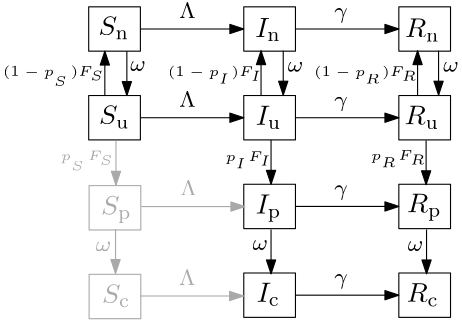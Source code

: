 <?xml version="1.0"?>
<!DOCTYPE ipe SYSTEM "ipe.dtd">
<ipe version="70212" creator="Ipe 7.2.13">
<info created="D:20201024050019" modified="D:20210228164255"/>
<ipestyle name="basic">
<symbol name="arrow/arc(spx)">
<path stroke="sym-stroke" fill="sym-stroke" pen="sym-pen">
0 0 m
-1 0.333 l
-1 -0.333 l
h
</path>
</symbol>
<symbol name="arrow/farc(spx)">
<path stroke="sym-stroke" fill="white" pen="sym-pen">
0 0 m
-1 0.333 l
-1 -0.333 l
h
</path>
</symbol>
<symbol name="arrow/ptarc(spx)">
<path stroke="sym-stroke" fill="sym-stroke" pen="sym-pen">
0 0 m
-1 0.333 l
-0.8 0 l
-1 -0.333 l
h
</path>
</symbol>
<symbol name="arrow/fptarc(spx)">
<path stroke="sym-stroke" fill="white" pen="sym-pen">
0 0 m
-1 0.333 l
-0.8 0 l
-1 -0.333 l
h
</path>
</symbol>
<symbol name="mark/circle(sx)" transformations="translations">
<path fill="sym-stroke">
0.6 0 0 0.6 0 0 e
0.4 0 0 0.4 0 0 e
</path>
</symbol>
<symbol name="mark/disk(sx)" transformations="translations">
<path fill="sym-stroke">
0.6 0 0 0.6 0 0 e
</path>
</symbol>
<symbol name="mark/fdisk(sfx)" transformations="translations">
<group>
<path fill="sym-fill">
0.5 0 0 0.5 0 0 e
</path>
<path fill="sym-stroke" fillrule="eofill">
0.6 0 0 0.6 0 0 e
0.4 0 0 0.4 0 0 e
</path>
</group>
</symbol>
<symbol name="mark/box(sx)" transformations="translations">
<path fill="sym-stroke" fillrule="eofill">
-0.6 -0.6 m
0.6 -0.6 l
0.6 0.6 l
-0.6 0.6 l
h
-0.4 -0.4 m
0.4 -0.4 l
0.4 0.4 l
-0.4 0.4 l
h
</path>
</symbol>
<symbol name="mark/square(sx)" transformations="translations">
<path fill="sym-stroke">
-0.6 -0.6 m
0.6 -0.6 l
0.6 0.6 l
-0.6 0.6 l
h
</path>
</symbol>
<symbol name="mark/fsquare(sfx)" transformations="translations">
<group>
<path fill="sym-fill">
-0.5 -0.5 m
0.5 -0.5 l
0.5 0.5 l
-0.5 0.5 l
h
</path>
<path fill="sym-stroke" fillrule="eofill">
-0.6 -0.6 m
0.6 -0.6 l
0.6 0.6 l
-0.6 0.6 l
h
-0.4 -0.4 m
0.4 -0.4 l
0.4 0.4 l
-0.4 0.4 l
h
</path>
</group>
</symbol>
<symbol name="mark/cross(sx)" transformations="translations">
<group>
<path fill="sym-stroke">
-0.43 -0.57 m
0.57 0.43 l
0.43 0.57 l
-0.57 -0.43 l
h
</path>
<path fill="sym-stroke">
-0.43 0.57 m
0.57 -0.43 l
0.43 -0.57 l
-0.57 0.43 l
h
</path>
</group>
</symbol>
<symbol name="arrow/fnormal(spx)">
<path stroke="sym-stroke" fill="white" pen="sym-pen">
0 0 m
-1 0.333 l
-1 -0.333 l
h
</path>
</symbol>
<symbol name="arrow/pointed(spx)">
<path stroke="sym-stroke" fill="sym-stroke" pen="sym-pen">
0 0 m
-1 0.333 l
-0.8 0 l
-1 -0.333 l
h
</path>
</symbol>
<symbol name="arrow/fpointed(spx)">
<path stroke="sym-stroke" fill="white" pen="sym-pen">
0 0 m
-1 0.333 l
-0.8 0 l
-1 -0.333 l
h
</path>
</symbol>
<symbol name="arrow/linear(spx)">
<path stroke="sym-stroke" pen="sym-pen">
-1 0.333 m
0 0 l
-1 -0.333 l
</path>
</symbol>
<symbol name="arrow/fdouble(spx)">
<path stroke="sym-stroke" fill="white" pen="sym-pen">
0 0 m
-1 0.333 l
-1 -0.333 l
h
-1 0 m
-2 0.333 l
-2 -0.333 l
h
</path>
</symbol>
<symbol name="arrow/double(spx)">
<path stroke="sym-stroke" fill="sym-stroke" pen="sym-pen">
0 0 m
-1 0.333 l
-1 -0.333 l
h
-1 0 m
-2 0.333 l
-2 -0.333 l
h
</path>
</symbol>
<pen name="heavier" value="0.8"/>
<pen name="fat" value="1.2"/>
<pen name="ultrafat" value="2"/>
<symbolsize name="large" value="5"/>
<symbolsize name="small" value="2"/>
<symbolsize name="tiny" value="1.1"/>
<arrowsize name="large" value="10"/>
<arrowsize name="small" value="5"/>
<arrowsize name="tiny" value="3"/>
<color name="red" value="1 0 0"/>
<color name="green" value="0 1 0"/>
<color name="blue" value="0 0 1"/>
<color name="yellow" value="1 1 0"/>
<color name="orange" value="1 0.647 0"/>
<color name="gold" value="1 0.843 0"/>
<color name="purple" value="0.627 0.125 0.941"/>
<color name="gray" value="0.745"/>
<color name="brown" value="0.647 0.165 0.165"/>
<color name="navy" value="0 0 0.502"/>
<color name="pink" value="1 0.753 0.796"/>
<color name="seagreen" value="0.18 0.545 0.341"/>
<color name="turquoise" value="0.251 0.878 0.816"/>
<color name="violet" value="0.933 0.51 0.933"/>
<color name="darkblue" value="0 0 0.545"/>
<color name="darkcyan" value="0 0.545 0.545"/>
<color name="darkgray" value="0.663"/>
<color name="darkgreen" value="0 0.392 0"/>
<color name="darkmagenta" value="0.545 0 0.545"/>
<color name="darkorange" value="1 0.549 0"/>
<color name="darkred" value="0.545 0 0"/>
<color name="lightblue" value="0.678 0.847 0.902"/>
<color name="lightcyan" value="0.878 1 1"/>
<color name="lightgray" value="0.827"/>
<color name="lightgreen" value="0.565 0.933 0.565"/>
<color name="lightyellow" value="1 1 0.878"/>
<dashstyle name="dashed" value="[4] 0"/>
<dashstyle name="dotted" value="[1 3] 0"/>
<dashstyle name="dash dotted" value="[4 2 1 2] 0"/>
<dashstyle name="dash dot dotted" value="[4 2 1 2 1 2] 0"/>
<textsize name="large" value="\large"/>
<textsize name="Large" value="\Large"/>
<textsize name="LARGE" value="\LARGE"/>
<textsize name="huge" value="\huge"/>
<textsize name="Huge" value="\Huge"/>
<textsize name="small" value="\small"/>
<textsize name="footnote" value="\footnotesize"/>
<textsize name="tiny" value="\tiny"/>
<textstyle name="center" begin="\begin{center}" end="\end{center}"/>
<textstyle name="itemize" begin="\begin{itemize}" end="\end{itemize}"/>
<textstyle name="item" begin="\begin{itemize}\item{}" end="\end{itemize}"/>
<gridsize name="4 pts" value="4"/>
<gridsize name="8 pts (~3 mm)" value="8"/>
<gridsize name="16 pts (~6 mm)" value="16"/>
<gridsize name="32 pts (~12 mm)" value="32"/>
<gridsize name="10 pts (~3.5 mm)" value="10"/>
<gridsize name="20 pts (~7 mm)" value="20"/>
<gridsize name="14 pts (~5 mm)" value="14"/>
<gridsize name="28 pts (~10 mm)" value="28"/>
<gridsize name="56 pts (~20 mm)" value="56"/>
<anglesize name="90 deg" value="90"/>
<anglesize name="60 deg" value="60"/>
<anglesize name="45 deg" value="45"/>
<anglesize name="30 deg" value="30"/>
<anglesize name="22.5 deg" value="22.5"/>
<opacity name="10%" value="0.1"/>
<opacity name="30%" value="0.3"/>
<opacity name="50%" value="0.5"/>
<opacity name="75%" value="0.75"/>
<tiling name="falling" angle="-60" step="4" width="1"/>
<tiling name="rising" angle="30" step="4" width="1"/>
</ipestyle>
<page>
<layer name="alpha"/>
<layer name="EDIT-GROUP"/>
<layer name="EDIT-GROUP*"/>
<layer name="EDIT-GROUP-alpha"/>
<view layers="alpha EDIT-GROUP EDIT-GROUP* EDIT-GROUP-alpha" active="EDIT-GROUP-alpha"/>
<path layer="EDIT-GROUP*" matrix="1.163 0 0 0.998164 106.2 -94.3233" stroke="black">
48 816 m
48 800 l
64 800 l
64 816 l
h
</path>
<text matrix="1.163 0 0 0.998164 99.6859 -96.8776" transformations="translations" pos="56 808" stroke="black" type="label" width="11.605" height="6.812" depth="1.49" valign="baseline" style="math">R_{\rm c}</text>
<path layer="EDIT-GROUP-alpha" matrix="1.163 0 0 0.998164 -5.66697 1.5005" stroke="black" fill="white" arrow="normal/small">
60 800 m
60 784 l
</path>
<text matrix="1.163 0 0 0.998164 9.5274 5.80645" transformations="translations" pos="48 792" stroke="black" type="minipage" width="12.896" height="4.206" depth="0" valign="top" size="footnote">$\omega$</text>
<path matrix="1.163 0 0 0.998164 50.6271 1.65715" stroke="black" fill="white" arrow="normal/small">
60 800 m
60 784 l
</path>
<path matrix="1.163 0 0 0.998164 46.2411 -62.6953" stroke="black" fill="white" arrow="normal/small">
60 800 m
60 784 l
</path>
<text matrix="1.163 0 0 0.998164 53.556 -58.7026" transformations="translations" pos="48 792" stroke="black" type="minipage" width="13.936" height="4.206" depth="0" valign="top" size="footnote">$\omega$</text>
<path matrix="1.163 0 0 0.998164 102.222 -62.6953" stroke="black" fill="white" arrow="normal/small">
60 800 m
60 784 l
</path>
<text matrix="1.163 0 0 0.998164 109.38 -59.0159" transformations="translations" pos="48 792" stroke="black" type="minipage" width="16.64" height="4.206" depth="0" valign="top" size="footnote">$\omega$</text>
<path matrix="1.163 0 0 0.998164 -5.44825 1.5005" stroke="black" fill="black" arrow="normal/small">
64 808 m
96 808 l
</path>
<text matrix="1.163 0 0 0.998164 -10.1003 5.49316" transformations="translations" pos="80 808" stroke="black" type="label" width="5.873" height="5.446" depth="0" valign="baseline" size="footnote" style="math">\Lambda</text>
<path matrix="1.163 0 0 0.998164 -5.44825 -30.4408" stroke="black" fill="black" arrow="normal/small">
64 808 m
96 808 l
</path>
<text matrix="1.163 0 0 0.998164 -10.1003 -26.4481" transformations="translations" pos="80 808" stroke="black" type="label" width="5.873" height="5.446" depth="0" valign="baseline" size="footnote" style="math">\Lambda</text>
<path matrix="1.163 0 0 0.998164 50.3759 1.5005" stroke="black" fill="black" arrow="normal/small">
64 808 m
96 808 l
</path>
<text matrix="1.163 0 0 0.998164 45.7238 5.49316" transformations="translations" pos="80 808" stroke="black" type="label" width="4.832" height="3.431" depth="1.55" valign="baseline" size="footnote" style="math">\gamma</text>
<path matrix="1.163 0 0 0.998164 50.3759 -30.4408" stroke="black" fill="black" arrow="normal/small">
64 808 m
96 808 l
</path>
<text matrix="1.163 0 0 0.998164 45.7238 -26.4481" transformations="translations" pos="80 808" stroke="black" type="label" width="4.832" height="3.431" depth="1.55" valign="baseline" size="footnote" style="math">\gamma</text>
<path matrix="1.163 0 0 0.998164 50.3759 -62.382" stroke="black" fill="black" arrow="normal/small">
64 808 m
96 808 l
</path>
<text matrix="1.163 0 0 0.998164 45.7238 -58.3894" transformations="translations" pos="80 808" stroke="black" type="label" width="4.832" height="3.431" depth="1.55" valign="baseline" size="footnote" style="math">\gamma</text>
<path matrix="1.163 0 0 0.998164 50.3759 -94.3233" stroke="black" fill="black" arrow="normal/small">
64 808 m
96 808 l
</path>
<text matrix="1.163 0 0 0.998164 45.7238 -90.3306" transformations="translations" pos="80 808" stroke="black" type="label" width="4.832" height="3.431" depth="1.55" valign="baseline" size="footnote" style="math">\gamma</text>
<path matrix="1.163 0 0 0.998164 0.362342 49.4124" stroke="black" rarrow="normal/small">
48 752 m
48 736 l
</path>
<text matrix="1.01753 0 0 1.03142 -45.6771 -26.0657" transformations="translations" pos="64 796" stroke="black" type="label" width="36.476" height="3.737" depth="3.68" valign="top" size="tiny" style="math">(1-p_{_{_S}})F_S</text>
<path matrix="1.163 0 0 0.998164 112.95 49.569" stroke="black" rarrow="normal/small">
48 752 m
48 736 l
</path>
<text matrix="1.163 0 0 0.998164 57.0891 0.272724" transformations="translations" pos="64 796" stroke="black" type="label" width="37.22" height="3.74" depth="2.68" valign="top" size="tiny" style="math">(1-p_{_R})F_R</text>
<text matrix="66.6749 3.3431 -0.0615064 0.903599 -4139.42 -138.404" transformations="translations" pos="64 796" stroke="black" type="label" width="33.951" height="3.74" depth="2.68" valign="top" size="tiny" style="math">(1-p_{_I})F_I</text>
<path matrix="1.163 0 0 0.998164 46.2411 -30.4408" stroke="black" fill="white" arrow="normal/small">
60 800 m
60 784 l
</path>
<text matrix="1.163 0 0 0.998164 43.782 -26.6047" transformations="translations" pos="48 792" stroke="black" type="minipage" width="26.832" height="5.538" depth="0.55" valign="top" size="tiny">$p_{_I}F_I$</text>
<path matrix="1.163 0 0 0.998164 102.065 -30.5974" stroke="black" fill="white" arrow="normal/small">
60 800 m
60 784 l
</path>
<text matrix="1.163 0 0 0.998164 96.1917 -26.1895" transformations="translations" pos="48 792" stroke="black" type="label" width="19.777" height="3.408" depth="2.68" valign="top" size="tiny" style="math">p_{_R}F_R</text>
<path matrix="1.163 0 0 0.998164 106.2 -30.4408" stroke="black">
48 816 m
48 800 l
64 800 l
64 816 l
h
</path>
<text matrix="1.163 0 0 0.998164 98.9411 -32.9951" transformations="translations" pos="56 808" stroke="black" type="label" width="12.463" height="6.812" depth="1.49" valign="baseline" style="math">R_{\rm u}</text>
<path matrix="1.163 0 0 0.998164 106.2 1.5005" stroke="black">
48 816 m
48 800 l
64 800 l
64 816 l
h
</path>
<text matrix="1.163 0 0 0.998164 99.1273 -1.53329" transformations="translations" pos="56 808" stroke="black" type="label" width="12.463" height="6.812" depth="1.49" valign="baseline" style="math">R_{\rm n}</text>
<path matrix="1.163 0 0 0.998164 106.2 -62.382" stroke="black">
48 816 m
48 800 l
64 800 l
64 816 l
h
</path>
<text matrix="1.163 0 0 0.998164 99.8721 -64.6167" transformations="translations" pos="56 808" stroke="black" type="label" width="12.463" height="6.808" depth="2.85" valign="baseline" style="math">R_{\rm p}</text>
<path matrix="1.163 0 0 0.998164 50.3759 1.5005" stroke="black">
48 816 m
48 800 l
64 800 l
64 816 l
h
</path>
<text matrix="1.163 0 0 0.998164 45.1652 -1.37348" transformations="translations" pos="56 808" stroke="black" type="label" width="9.278" height="6.812" depth="1.49" valign="baseline" style="math">I_{\rm n}</text>
<path matrix="1.163 0 0 0.998164 50.3759 -30.4408" stroke="black">
48 816 m
48 800 l
64 800 l
64 816 l
h
</path>
<text matrix="1.163 0 0 0.998164 45.3514 -32.9951" transformations="translations" pos="56 808" stroke="black" type="label" width="9.278" height="6.812" depth="1.49" valign="baseline" style="math">I_{\rm u}</text>
<path matrix="1.163 0 0 0.998164 50.3759 -62.382" stroke="black">
48 816 m
48 800 l
64 800 l
64 816 l
h
</path>
<text matrix="1.163 0 0 0.998164 45.3514 -64.9364" transformations="translations" pos="56 808" stroke="black" type="label" width="9.278" height="6.808" depth="2.85" valign="baseline" style="math">I_{\rm p}</text>
<path matrix="1.163 0 0 0.998164 50.3759 -94.3233" stroke="black">
48 816 m
48 800 l
64 800 l
64 816 l
h
</path>
<text matrix="1.163 0 0 0.998164 45.7238 -96.7178" transformations="translations" pos="56 808" stroke="black" type="label" width="8.42" height="6.812" depth="1.49" valign="baseline" style="math">I_{\rm c}</text>
<path matrix="1.163 0 0 0.998164 -5.44825 1.5005" stroke="black">
48 816 m
48 800 l
64 800 l
64 816 l
h
</path>
<text matrix="1.163 0 0 0.998164 -11.2175 -0.734234" transformations="translations" pos="56 808" stroke="black" type="label" width="11.007" height="6.812" depth="1.49" valign="baseline" style="math">S_{\rm n}</text>
<path matrix="1.163 0 0 0.998164 -5.44825 -30.4408" stroke="black">
48 816 m
48 800 l
64 800 l
64 816 l
h
</path>
<text matrix="1.163 0 0 0.998164 -11.0313 -32.8353" transformations="translations" pos="56 808" stroke="black" type="label" width="11.007" height="6.812" depth="1.49" valign="baseline" style="math">S_{\rm u}
</text>
<path matrix="1.163 0 0 0.998164 -9.74701 -62.548" stroke="darkgray" fill="white" arrow="normal/small">
60 800 m
60 784 l
</path>
<text matrix="1.163 0 0 0.998164 -2.902 -59.1819" transformations="translations" pos="48 792" stroke="darkgray" type="minipage" width="14.976" height="4.206" depth="0" valign="top" size="footnote">$\omega$</text>
<path matrix="1.163 0 0 0.998164 -9.59036 -30.7634" stroke="darkgray" fill="white" arrow="normal/small">
60 800 m
60 784 l
</path>
<text matrix="1.163 0 0 0.998164 -15.5074 -26.4065" transformations="translations" pos="48 792" stroke="darkgray" type="label" width="19.034" height="3.405" depth="3.68" valign="top" size="tiny" style="math">p_{_{_S}}F_S</text>
<path matrix="1.163 0 0 0.998164 -5.29892 -62.8613" stroke="darkgray">
48 816 m
48 800 l
64 800 l
64 816 l
h
</path>
<text matrix="1.163 0 0 0.998164 -10.3233 -65.4157" transformations="translations" pos="56 808" stroke="darkgray" type="label" width="11.007" height="6.808" depth="2.85" valign="baseline" style="math">S_{\rm p}</text>
<path matrix="1.163 0 0 0.998164 -5.29892 -94.8026" stroke="darkgray">
48 816 m
48 800 l
64 800 l
64 816 l
h
</path>
<text matrix="1.163 0 0 0.998164 -9.95093 -97.1972" transformations="translations" pos="56 808" stroke="darkgray" type="label" width="10.149" height="6.812" depth="1.49" valign="baseline" style="math">S_{\rm c}</text>
<path matrix="1.163 0 0 0.998164 -5.07618 -62.4241" stroke="darkgray" fill="black" arrow="normal/small">
64 808 m
96 808 l
</path>
<text matrix="1.163 0 0 0.998164 -9.72819 -58.4315" transformations="translations" pos="80 808" stroke="darkgray" type="label" width="5.873" height="5.446" depth="0" valign="baseline" size="footnote" style="math">\Lambda</text>
<path matrix="1.163 0 0 0.998164 -5.54698 -94.6199" stroke="darkgray" fill="black" arrow="normal/small">
64 808 m
96 808 l
</path>
<text matrix="1.163 0 0 0.998164 -10.199 -90.6273" transformations="translations" pos="80 808" stroke="darkgray" type="label" width="5.873" height="5.446" depth="0" valign="baseline" size="footnote" style="math">\Lambda</text>
<text matrix="1.163 0 0 0.998164 66.2322 5.4935" transformations="translations" pos="48 792" stroke="black" type="minipage" width="11.856" height="4.206" depth="0" valign="top" size="footnote">$\omega$</text>
<path matrix="1.163 0 0 0.998164 56.5968 49.569" stroke="black" rarrow="normal/small">
48 752 m
48 736 l
</path>
<path matrix="1.163 0 0 0.998164 106.548 1.65712" stroke="black" fill="white" arrow="normal/small">
60 800 m
60 784 l
</path>
<text matrix="1.163 0 0 0.998164 122.154 5.49278" transformations="translations" pos="48 792" stroke="black" type="label" width="5.551" height="3.432" depth="0" valign="top" size="footnote" style="math">\omega</text>
</page>
</ipe>
